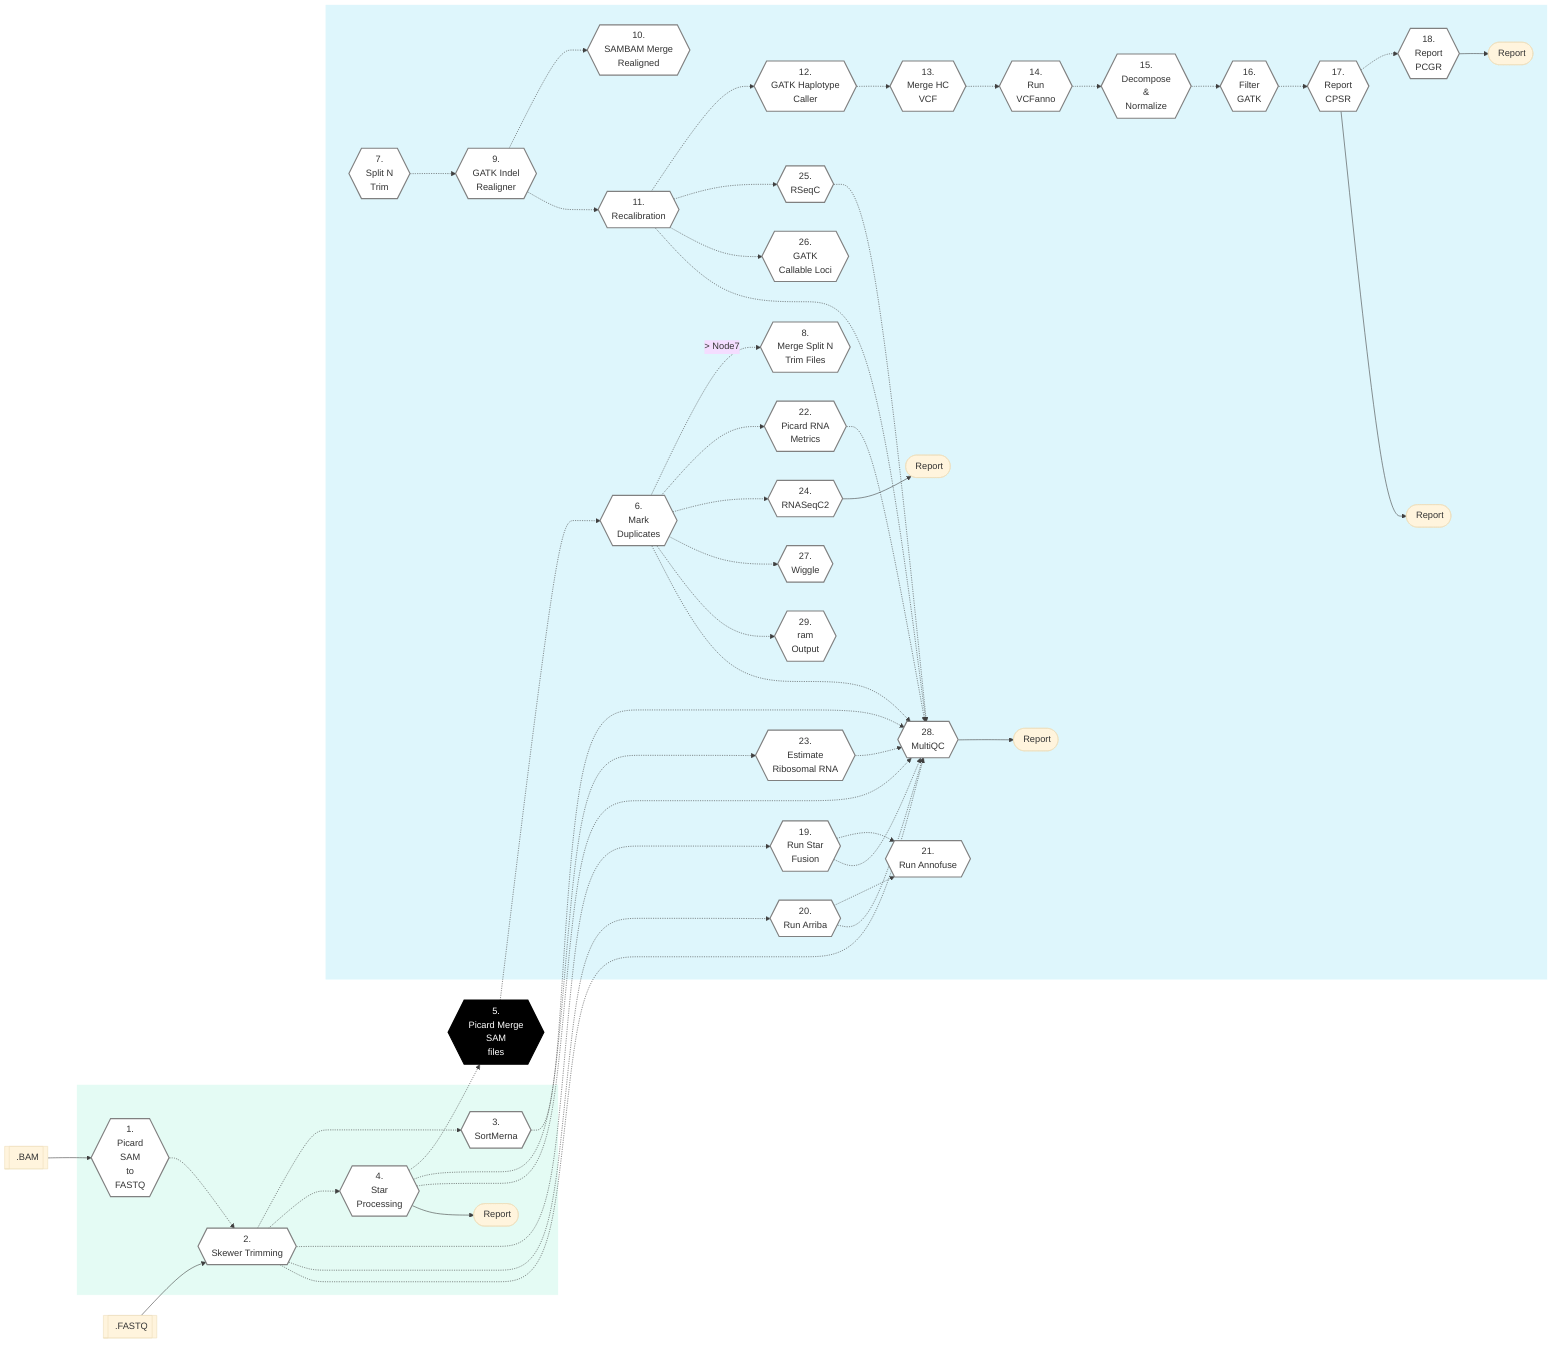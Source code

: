 %%{init: {'theme': 'base', 'themeVariables': { 'lineColor': '#404040'}}}%%

        %% GenPipes Schema for rnaseq.py
        %% Ref: https://bitbucket.org/mugqic/genpipes/src/master/pipelines/rnaseq/
        %% Author Shaloo Shalini <shalz@hotmail.com>
        %% -t variants

        graph LR
        Node1{{ 1.<br/> Picard <br/> SAM <br/> to <br/> FASTQ }}:::nodefill
        Node2{{ 2.<br/> Skewer Trimming }}:::nodefill
        Node3{{ 3.<br/> SortMerna }}:::nodefill
        Node4{{ 4.<br/> Star <br/> Processing }}:::nodefill
        Node5{{ 5.<br/> Picard Merge <br/> SAM <br/> files }}:::nodefillblack
        Node6{{ 6.<br/> Mark <br/> Duplicates }}:::nodefill
        Node7{{ 7.<br/> Split N<br/> Trim }}:::nodefill
        Node8{{ 8.<br/> Merge Split N <br/> Trim Files }}:::nodefill
        Node9{{ 9.<br/> GATK Indel<br/>Realigner }}:::nodefill
        Node10{{ 10.<br/> SAMBAM Merge<br/>Realigned }}:::nodefill
        Node11{{ 11.<br/> Recalibration }}:::nodefill
        Node12{{ 12.<br/> GATK Haplotype<br/>Caller }}:::nodefill
        Node13{{ 13.<br/> Merge HC<br/>VCF }}:::nodefill
        Node14{{ 14.<br/> Run<br/>VCFanno }}:::nodefill
        Node15{{ 15.<br/> Decompose<br/>&<br/> Normalize }}:::nodefill
        Node16{{ 16.<br/> Filter<br/>GATK }}:::nodefill
        Node17{{ 17.<br/> Report<br/>CPSR }}:::nodefill
        Node18{{ 18.<br/> Report<br/>PCGR }}:::nodefill
        Node19{{ 19.<br/> Run Star<br/> Fusion}}:::nodefill
        Node20{{ 20.<br/> Run Arriba}}:::nodefill
        Node21{{ 21.<br/> Run Annofuse}}:::nodefill
        Node22{{ 22.<br/> Picard RNA<br/>Metrics }}:::nodefill
        Node23{{ 23.<br/> Estimate<br/>Ribosomal RNA}}:::nodefill
        Node24{{ 24.<br/> RNASeqC2 }}:::nodefill
        Node25{{ 25.<br/> RSeqC }}:::nodefill
        Node26{{ 26.<br/> GATK<br/>Callable Loci }}:::nodefill
        Node27{{ 27.<br/> Wiggle }}:::nodefill
        Node28{{ 28.<br/> MultiQC }}:::nodefill
        Node29{{ 29.<br/> ram <br/> Output }}:::nodefill

        Input1[[fa:fa-file-archive-o .BAM]]
        Input2[[fa:fa-file-archive-o .FASTQ]]

        StarOP([fa:fa-sticky-note-o Report ])
        Rseqc2OP([fa:fa-sticky-note-o Report ])
        CPSROP([fa:fa-sticky-note-o Report ])
        PCGROP([fa:fa-sticky-note-o Report ])
        MultiQCOP([fa:fa-sticky-note-o Report ])

        Input1 --> Node1 -.-> Node2
        Input2 --> Node2

        Node2 -.-> Node3 & Node4 & Node19 & Node20
        Node4 -.-> Node5 -.->Node6 -.> Node7 -.-> Node8
        Node4 -.-> Node23
        Node6 -.-> Node22 & Node24 & Node27 & Node29
        Node7 -.-> Node9 -.-> Node10
        Node9 -.-> Node11 -.-> Node12 -.-> Node13 -.-> Node14 -.-> Node15 -.-> Node16 -.-> Node17 -.-> Node18
        Node11-.-> Node25 & Node26
        Node19 & Node20 -.-> Node21
        Node2 & Node3 & Node4 & Node6 & Node11 & Node19 & Node20 & Node22 & Node23 & Node25 -.-> Node28

        Node4 --> StarOP
        Node17 --> CPSROP
        Node18 --> PCGROP
        Node24 --> Rseqc2OP
        Node28 --> MultiQCOP

        subgraph readSetSteps[" "]
          Node1
          Node2
          Node3
          Node4
          StarOP
        end
        subgraph sampleSetSteps[" "]
          Node6
          Node7
          Node8
          Node9
          Node10
          Node11
          Node12
          Node13
          Node14
          Node15
          Node16
          Node17
          Node18
          Node19
          Node20
          Node21
          Node22
          Node23
          Node24
          Node25
          Node26
          Node27
          Node28
          Node29

          Rseqc2OP
          CPSROP
          PCGROP
          MultiQCOP
        end
        classDef greenRect fill:#E4FBF4,stroke:white
        class readSetSteps greenRect
        classDef blueRect fill:#DEF6FC,stroke:white
        class sampleSetSteps blueRect
        classDef nodefill fill:#ffffff,stroke:gray,stroke-width:2px
        classDef nodefillblack fill:black,stroke:black,color:white,stroke-width:2px